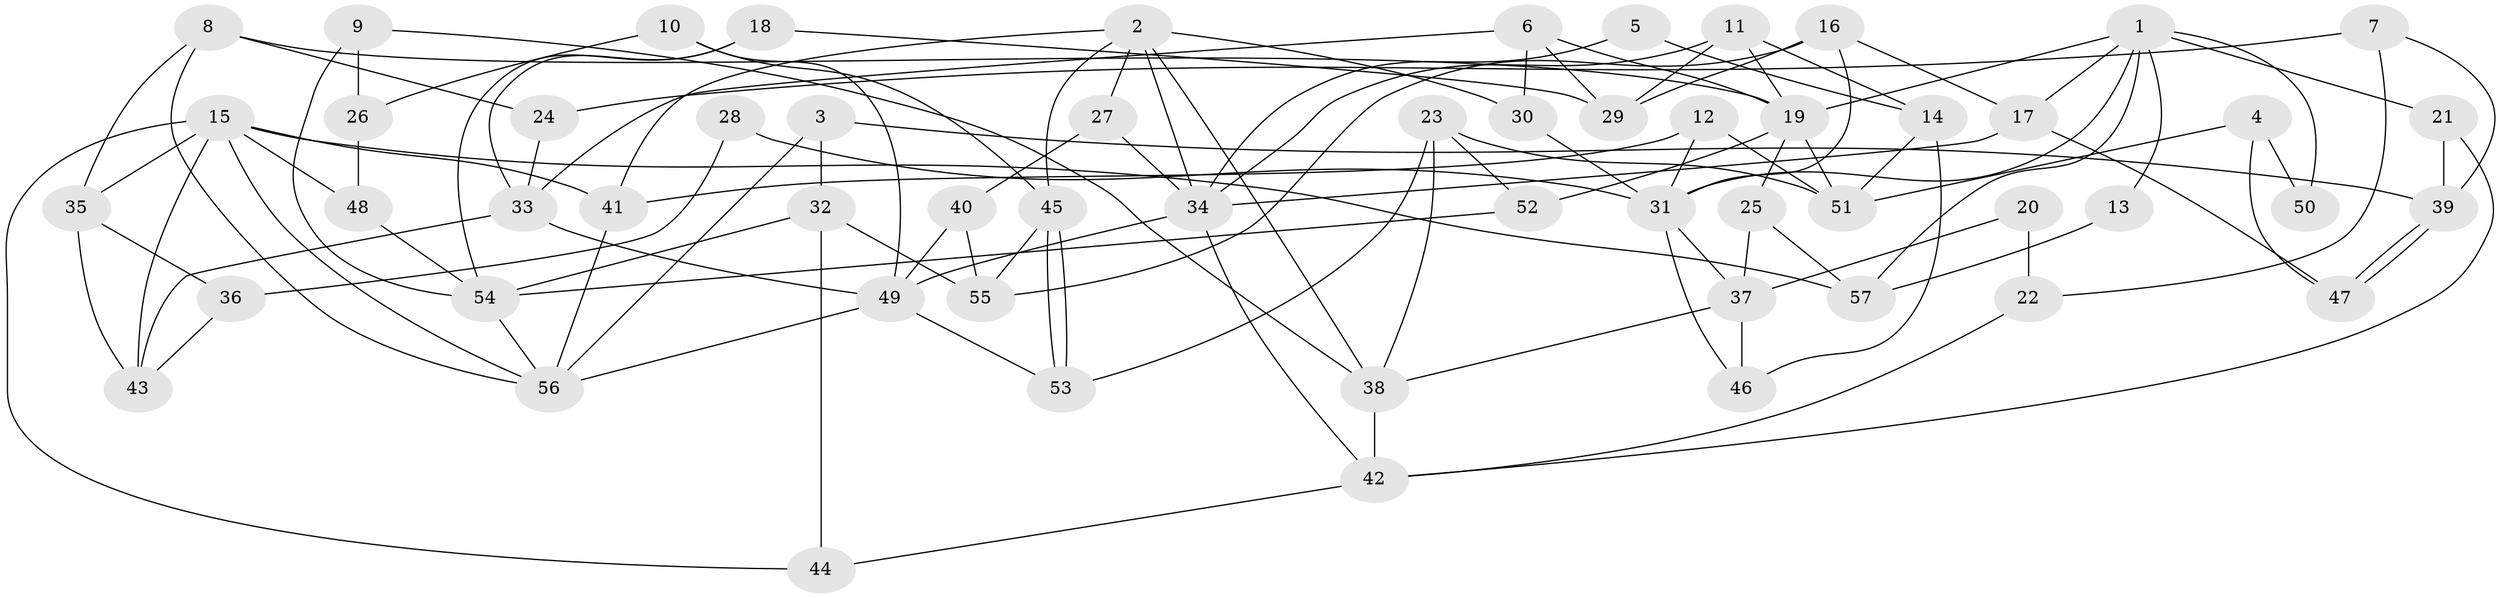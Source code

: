 // Generated by graph-tools (version 1.1) at 2025/15/03/09/25 04:15:13]
// undirected, 57 vertices, 114 edges
graph export_dot {
graph [start="1"]
  node [color=gray90,style=filled];
  1;
  2;
  3;
  4;
  5;
  6;
  7;
  8;
  9;
  10;
  11;
  12;
  13;
  14;
  15;
  16;
  17;
  18;
  19;
  20;
  21;
  22;
  23;
  24;
  25;
  26;
  27;
  28;
  29;
  30;
  31;
  32;
  33;
  34;
  35;
  36;
  37;
  38;
  39;
  40;
  41;
  42;
  43;
  44;
  45;
  46;
  47;
  48;
  49;
  50;
  51;
  52;
  53;
  54;
  55;
  56;
  57;
  1 -- 31;
  1 -- 21;
  1 -- 13;
  1 -- 17;
  1 -- 19;
  1 -- 50;
  1 -- 57;
  2 -- 27;
  2 -- 30;
  2 -- 34;
  2 -- 38;
  2 -- 41;
  2 -- 45;
  3 -- 32;
  3 -- 56;
  3 -- 39;
  4 -- 47;
  4 -- 51;
  4 -- 50;
  5 -- 34;
  5 -- 14;
  6 -- 29;
  6 -- 19;
  6 -- 30;
  6 -- 33;
  7 -- 24;
  7 -- 39;
  7 -- 22;
  8 -- 56;
  8 -- 19;
  8 -- 24;
  8 -- 35;
  9 -- 54;
  9 -- 38;
  9 -- 26;
  10 -- 45;
  10 -- 26;
  10 -- 49;
  11 -- 19;
  11 -- 34;
  11 -- 14;
  11 -- 29;
  12 -- 51;
  12 -- 41;
  12 -- 31;
  13 -- 57;
  14 -- 51;
  14 -- 46;
  15 -- 57;
  15 -- 35;
  15 -- 41;
  15 -- 43;
  15 -- 44;
  15 -- 48;
  15 -- 56;
  16 -- 55;
  16 -- 17;
  16 -- 29;
  16 -- 31;
  17 -- 34;
  17 -- 47;
  18 -- 29;
  18 -- 33;
  18 -- 54;
  19 -- 52;
  19 -- 25;
  19 -- 51;
  20 -- 37;
  20 -- 22;
  21 -- 42;
  21 -- 39;
  22 -- 42;
  23 -- 38;
  23 -- 53;
  23 -- 51;
  23 -- 52;
  24 -- 33;
  25 -- 37;
  25 -- 57;
  26 -- 48;
  27 -- 34;
  27 -- 40;
  28 -- 36;
  28 -- 31;
  30 -- 31;
  31 -- 37;
  31 -- 46;
  32 -- 44;
  32 -- 54;
  32 -- 55;
  33 -- 49;
  33 -- 43;
  34 -- 49;
  34 -- 42;
  35 -- 43;
  35 -- 36;
  36 -- 43;
  37 -- 46;
  37 -- 38;
  38 -- 42;
  39 -- 47;
  39 -- 47;
  40 -- 55;
  40 -- 49;
  41 -- 56;
  42 -- 44;
  45 -- 53;
  45 -- 53;
  45 -- 55;
  48 -- 54;
  49 -- 56;
  49 -- 53;
  52 -- 54;
  54 -- 56;
}
